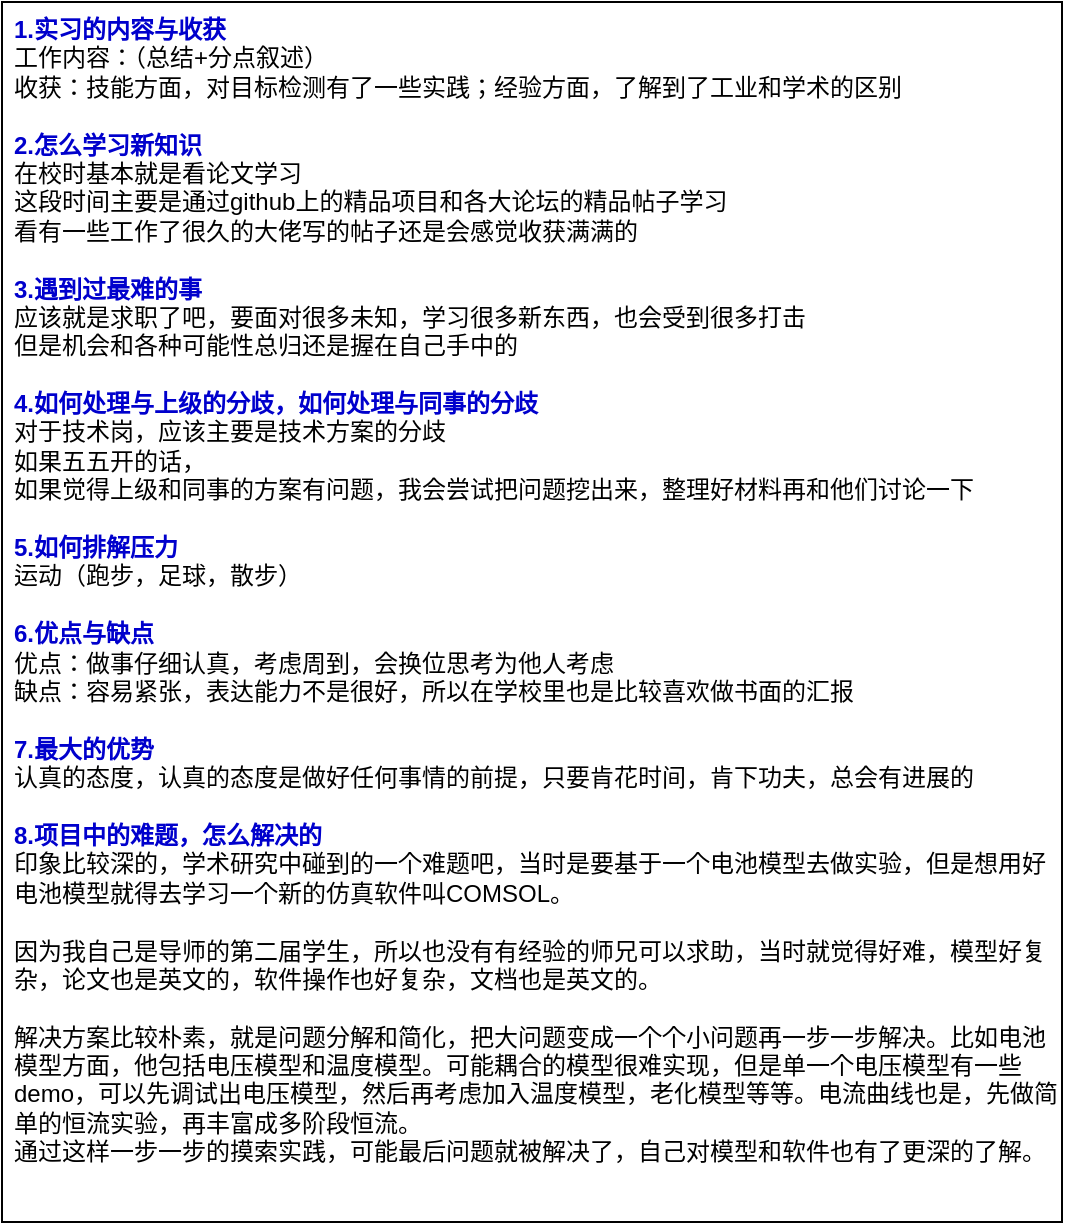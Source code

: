<mxfile version="24.7.8">
  <diagram name="第 1 页" id="Rx1fUuhY_IRhLyzXzS_3">
    <mxGraphModel dx="1192" dy="433" grid="1" gridSize="10" guides="1" tooltips="1" connect="1" arrows="1" fold="1" page="0" pageScale="1" pageWidth="827" pageHeight="1169" math="0" shadow="0">
      <root>
        <mxCell id="0" />
        <mxCell id="1" parent="0" />
        <mxCell id="AXEMRqHJ4q1Q8EE62VlG-1" value="&lt;font color=&quot;#0000cc&quot;&gt;&lt;b&gt;1.实习的内容与收获&lt;/b&gt;&lt;/font&gt;&lt;div&gt;工作内容：（总结+分点叙述）&lt;/div&gt;&lt;div&gt;收获：&lt;span style=&quot;background-color: initial;&quot;&gt;技能方面，对目标检测有了一些实践；&lt;/span&gt;&lt;span style=&quot;background-color: initial;&quot;&gt;经验方面，了解到了工业和学术的区别&lt;/span&gt;&lt;/div&gt;&lt;div&gt;&lt;br&gt;&lt;/div&gt;&lt;div&gt;&lt;font color=&quot;#0000cc&quot;&gt;&lt;b&gt;2.怎么学习新知识&lt;/b&gt;&lt;/font&gt;&lt;/div&gt;&lt;div&gt;在校时基本就是看论文学习&lt;/div&gt;&lt;div&gt;这段时间主要是通过github上的精品项目和各大论坛的精品帖子学习&lt;/div&gt;&lt;div&gt;看有一些工作了很久的大佬写的帖子还是会感觉收获满满的&lt;/div&gt;&lt;div&gt;&lt;br&gt;&lt;/div&gt;&lt;div&gt;&lt;font color=&quot;#0000cc&quot;&gt;&lt;b&gt;3.遇到过最难的事&lt;/b&gt;&lt;/font&gt;&lt;/div&gt;&lt;div&gt;应该就是求职了吧，要面对很多未知，学习很多新东西，也会受到很多打击&lt;/div&gt;&lt;div&gt;但是机会和各种可能性总归还是握在自己手中的&lt;/div&gt;&lt;div&gt;&lt;br&gt;&lt;/div&gt;&lt;div&gt;&lt;font color=&quot;#0000cc&quot;&gt;&lt;b&gt;4.如何处理与上级的分歧，如何处理与同事的分歧&lt;/b&gt;&lt;/font&gt;&lt;/div&gt;&lt;div&gt;对于技术岗，应该主要是技术方案的分歧&lt;/div&gt;&lt;div&gt;如果五五开的话，&lt;/div&gt;&lt;div&gt;如果觉得上级和同事的方案有问题，我会尝试把问题挖出来，整理好材料再和他们讨论一下&lt;/div&gt;&lt;div&gt;&lt;br&gt;&lt;/div&gt;&lt;div&gt;&lt;font color=&quot;#0000cc&quot;&gt;&lt;b&gt;5.如何排解压力&lt;/b&gt;&lt;/font&gt;&lt;/div&gt;&lt;div&gt;运动（跑步，足球，散步）&lt;/div&gt;&lt;div&gt;&lt;br&gt;&lt;/div&gt;&lt;div&gt;&lt;font color=&quot;#0000cc&quot;&gt;&lt;b&gt;6.优点与缺点&lt;/b&gt;&lt;/font&gt;&lt;/div&gt;&lt;div&gt;优点：做事仔细认真，考虑周到，会换位思考为他人考虑&lt;/div&gt;&lt;div&gt;缺点：容易紧张，表达能力不是很好，所以在学校里也是比较喜欢做书面的汇报&lt;/div&gt;&lt;div&gt;&lt;br&gt;&lt;/div&gt;&lt;div&gt;&lt;font color=&quot;#0000cc&quot;&gt;&lt;b&gt;7.最大的优势&lt;/b&gt;&lt;/font&gt;&lt;/div&gt;&lt;div&gt;认真的态度，认真的态度是做好任何事情的前提，只要肯花时间，肯下功夫，总会有进展的&lt;/div&gt;&lt;div&gt;&lt;br&gt;&lt;/div&gt;&lt;div&gt;&lt;font color=&quot;#0000cc&quot;&gt;&lt;b&gt;8.项目中的难题，怎么解决的&lt;/b&gt;&lt;/font&gt;&lt;/div&gt;&lt;div&gt;印象比较深的，学术研究中碰到的一个难题吧，当时是要基于一个电池模型去做实验，但是想用好电池模型就得去学习一个新的仿真软件叫COMSOL。&lt;/div&gt;&lt;div&gt;&lt;br&gt;&lt;/div&gt;&lt;div&gt;因为我自己是导师的第二届学生，所以也没有有经验的师兄可以求助，当时就觉得好难，模型好复杂，论文也是英文的，软件操作也好复杂，文档也是英文的。&lt;/div&gt;&lt;div&gt;&lt;br&gt;&lt;/div&gt;&lt;div&gt;解决方案比较朴素，就是问题分解和简化，把大问题变成一个个小问题再一步一步解决。比如电池模型方面，他包括电压模型和温度模型。可能耦合的模型很难实现，但是单一个电压模型有一些demo，可以先调试出电压模型，然后再考虑加入温度模型，老化模型等等。电流曲线也是，先做简单的恒流实验，再丰富成多阶段恒流。&lt;/div&gt;&lt;div&gt;通过这样一步一步的摸索实践，可能最后问题就被解决了，自己对模型和软件也有了更深的了解。&lt;/div&gt;&lt;div&gt;&lt;br&gt;&lt;/div&gt;" style="rounded=0;whiteSpace=wrap;html=1;align=left;verticalAlign=top;spacingLeft=4;" vertex="1" parent="1">
          <mxGeometry x="-320" y="90" width="530" height="610" as="geometry" />
        </mxCell>
      </root>
    </mxGraphModel>
  </diagram>
</mxfile>
